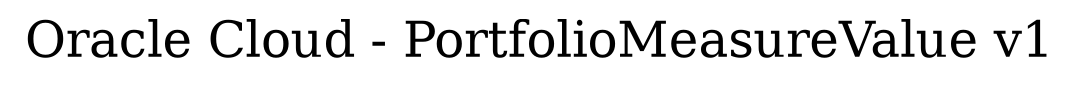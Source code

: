 digraph LexiconGraph {
graph[label="Oracle Cloud - PortfolioMeasureValue v1", fontsize=24]
splines=true
}
